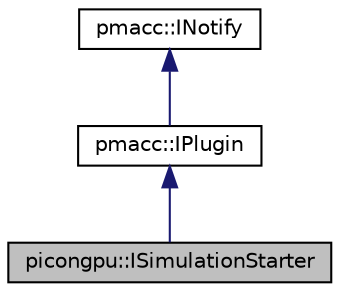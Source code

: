 digraph "picongpu::ISimulationStarter"
{
 // LATEX_PDF_SIZE
  edge [fontname="Helvetica",fontsize="10",labelfontname="Helvetica",labelfontsize="10"];
  node [fontname="Helvetica",fontsize="10",shape=record];
  Node1 [label="picongpu::ISimulationStarter",height=0.2,width=0.4,color="black", fillcolor="grey75", style="filled", fontcolor="black",tooltip=" "];
  Node2 -> Node1 [dir="back",color="midnightblue",fontsize="10",style="solid",fontname="Helvetica"];
  Node2 [label="pmacc::IPlugin",height=0.2,width=0.4,color="black", fillcolor="white", style="filled",URL="$classpmacc_1_1_i_plugin.html",tooltip=" "];
  Node3 -> Node2 [dir="back",color="midnightblue",fontsize="10",style="solid",fontname="Helvetica"];
  Node3 [label="pmacc::INotify",height=0.2,width=0.4,color="black", fillcolor="white", style="filled",URL="$classpmacc_1_1_i_notify.html",tooltip=" "];
}
